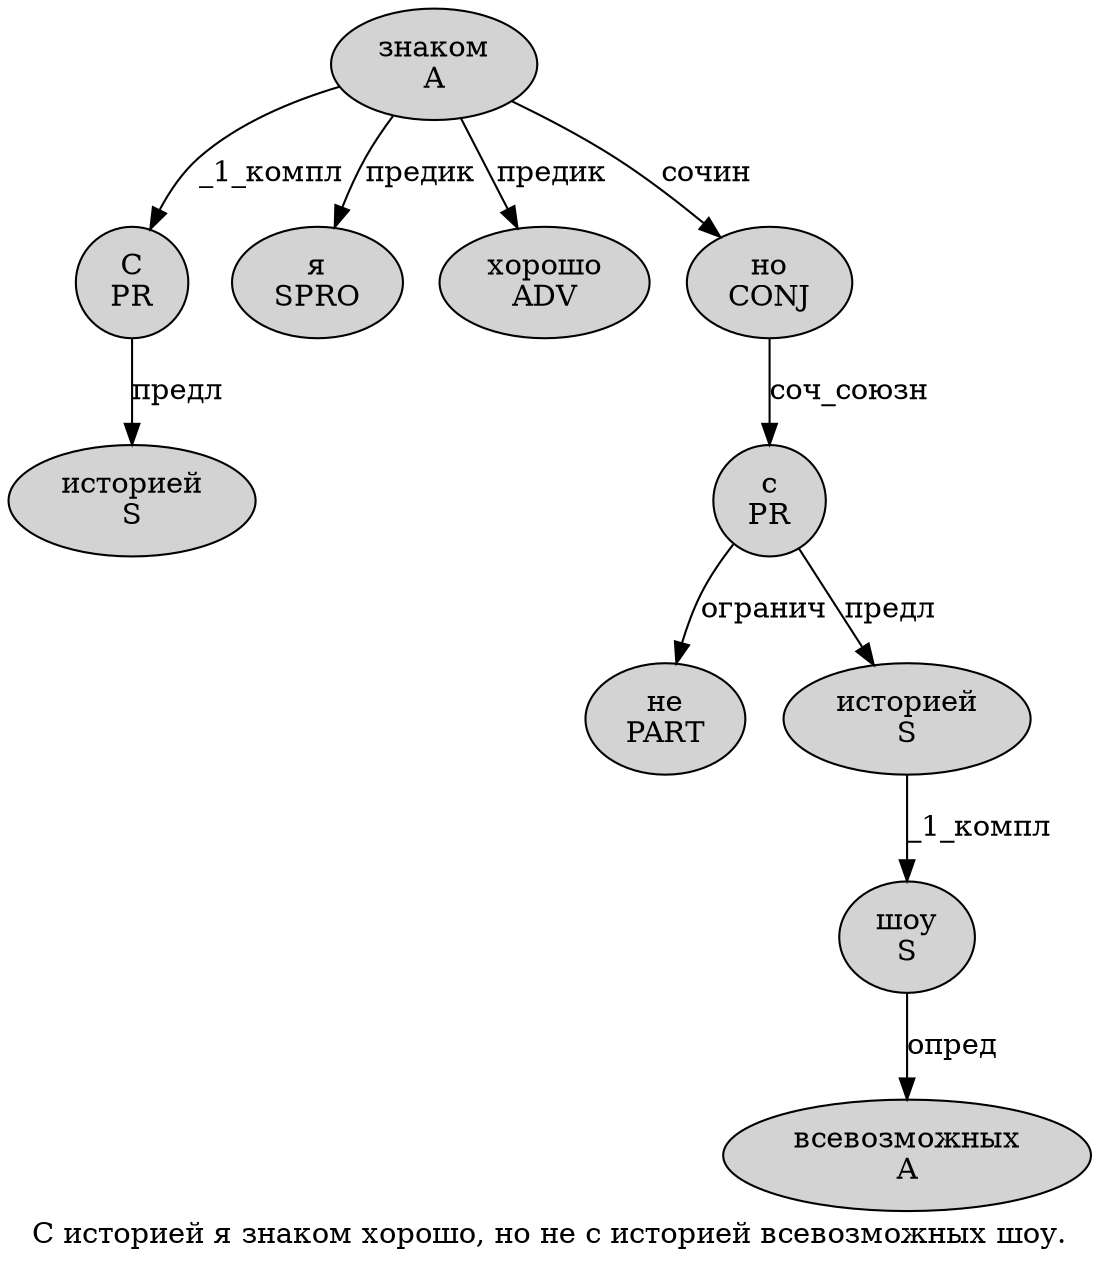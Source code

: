 digraph SENTENCE_3765 {
	graph [label="С историей я знаком хорошо, но не с историей всевозможных шоу."]
	node [style=filled]
		0 [label="С
PR" color="" fillcolor=lightgray penwidth=1 shape=ellipse]
		1 [label="историей
S" color="" fillcolor=lightgray penwidth=1 shape=ellipse]
		2 [label="я
SPRO" color="" fillcolor=lightgray penwidth=1 shape=ellipse]
		3 [label="знаком
A" color="" fillcolor=lightgray penwidth=1 shape=ellipse]
		4 [label="хорошо
ADV" color="" fillcolor=lightgray penwidth=1 shape=ellipse]
		6 [label="но
CONJ" color="" fillcolor=lightgray penwidth=1 shape=ellipse]
		7 [label="не
PART" color="" fillcolor=lightgray penwidth=1 shape=ellipse]
		8 [label="с
PR" color="" fillcolor=lightgray penwidth=1 shape=ellipse]
		9 [label="историей
S" color="" fillcolor=lightgray penwidth=1 shape=ellipse]
		10 [label="всевозможных
A" color="" fillcolor=lightgray penwidth=1 shape=ellipse]
		11 [label="шоу
S" color="" fillcolor=lightgray penwidth=1 shape=ellipse]
			6 -> 8 [label="соч_союзн"]
			8 -> 7 [label="огранич"]
			8 -> 9 [label="предл"]
			0 -> 1 [label="предл"]
			9 -> 11 [label="_1_компл"]
			11 -> 10 [label="опред"]
			3 -> 0 [label="_1_компл"]
			3 -> 2 [label="предик"]
			3 -> 4 [label="предик"]
			3 -> 6 [label="сочин"]
}